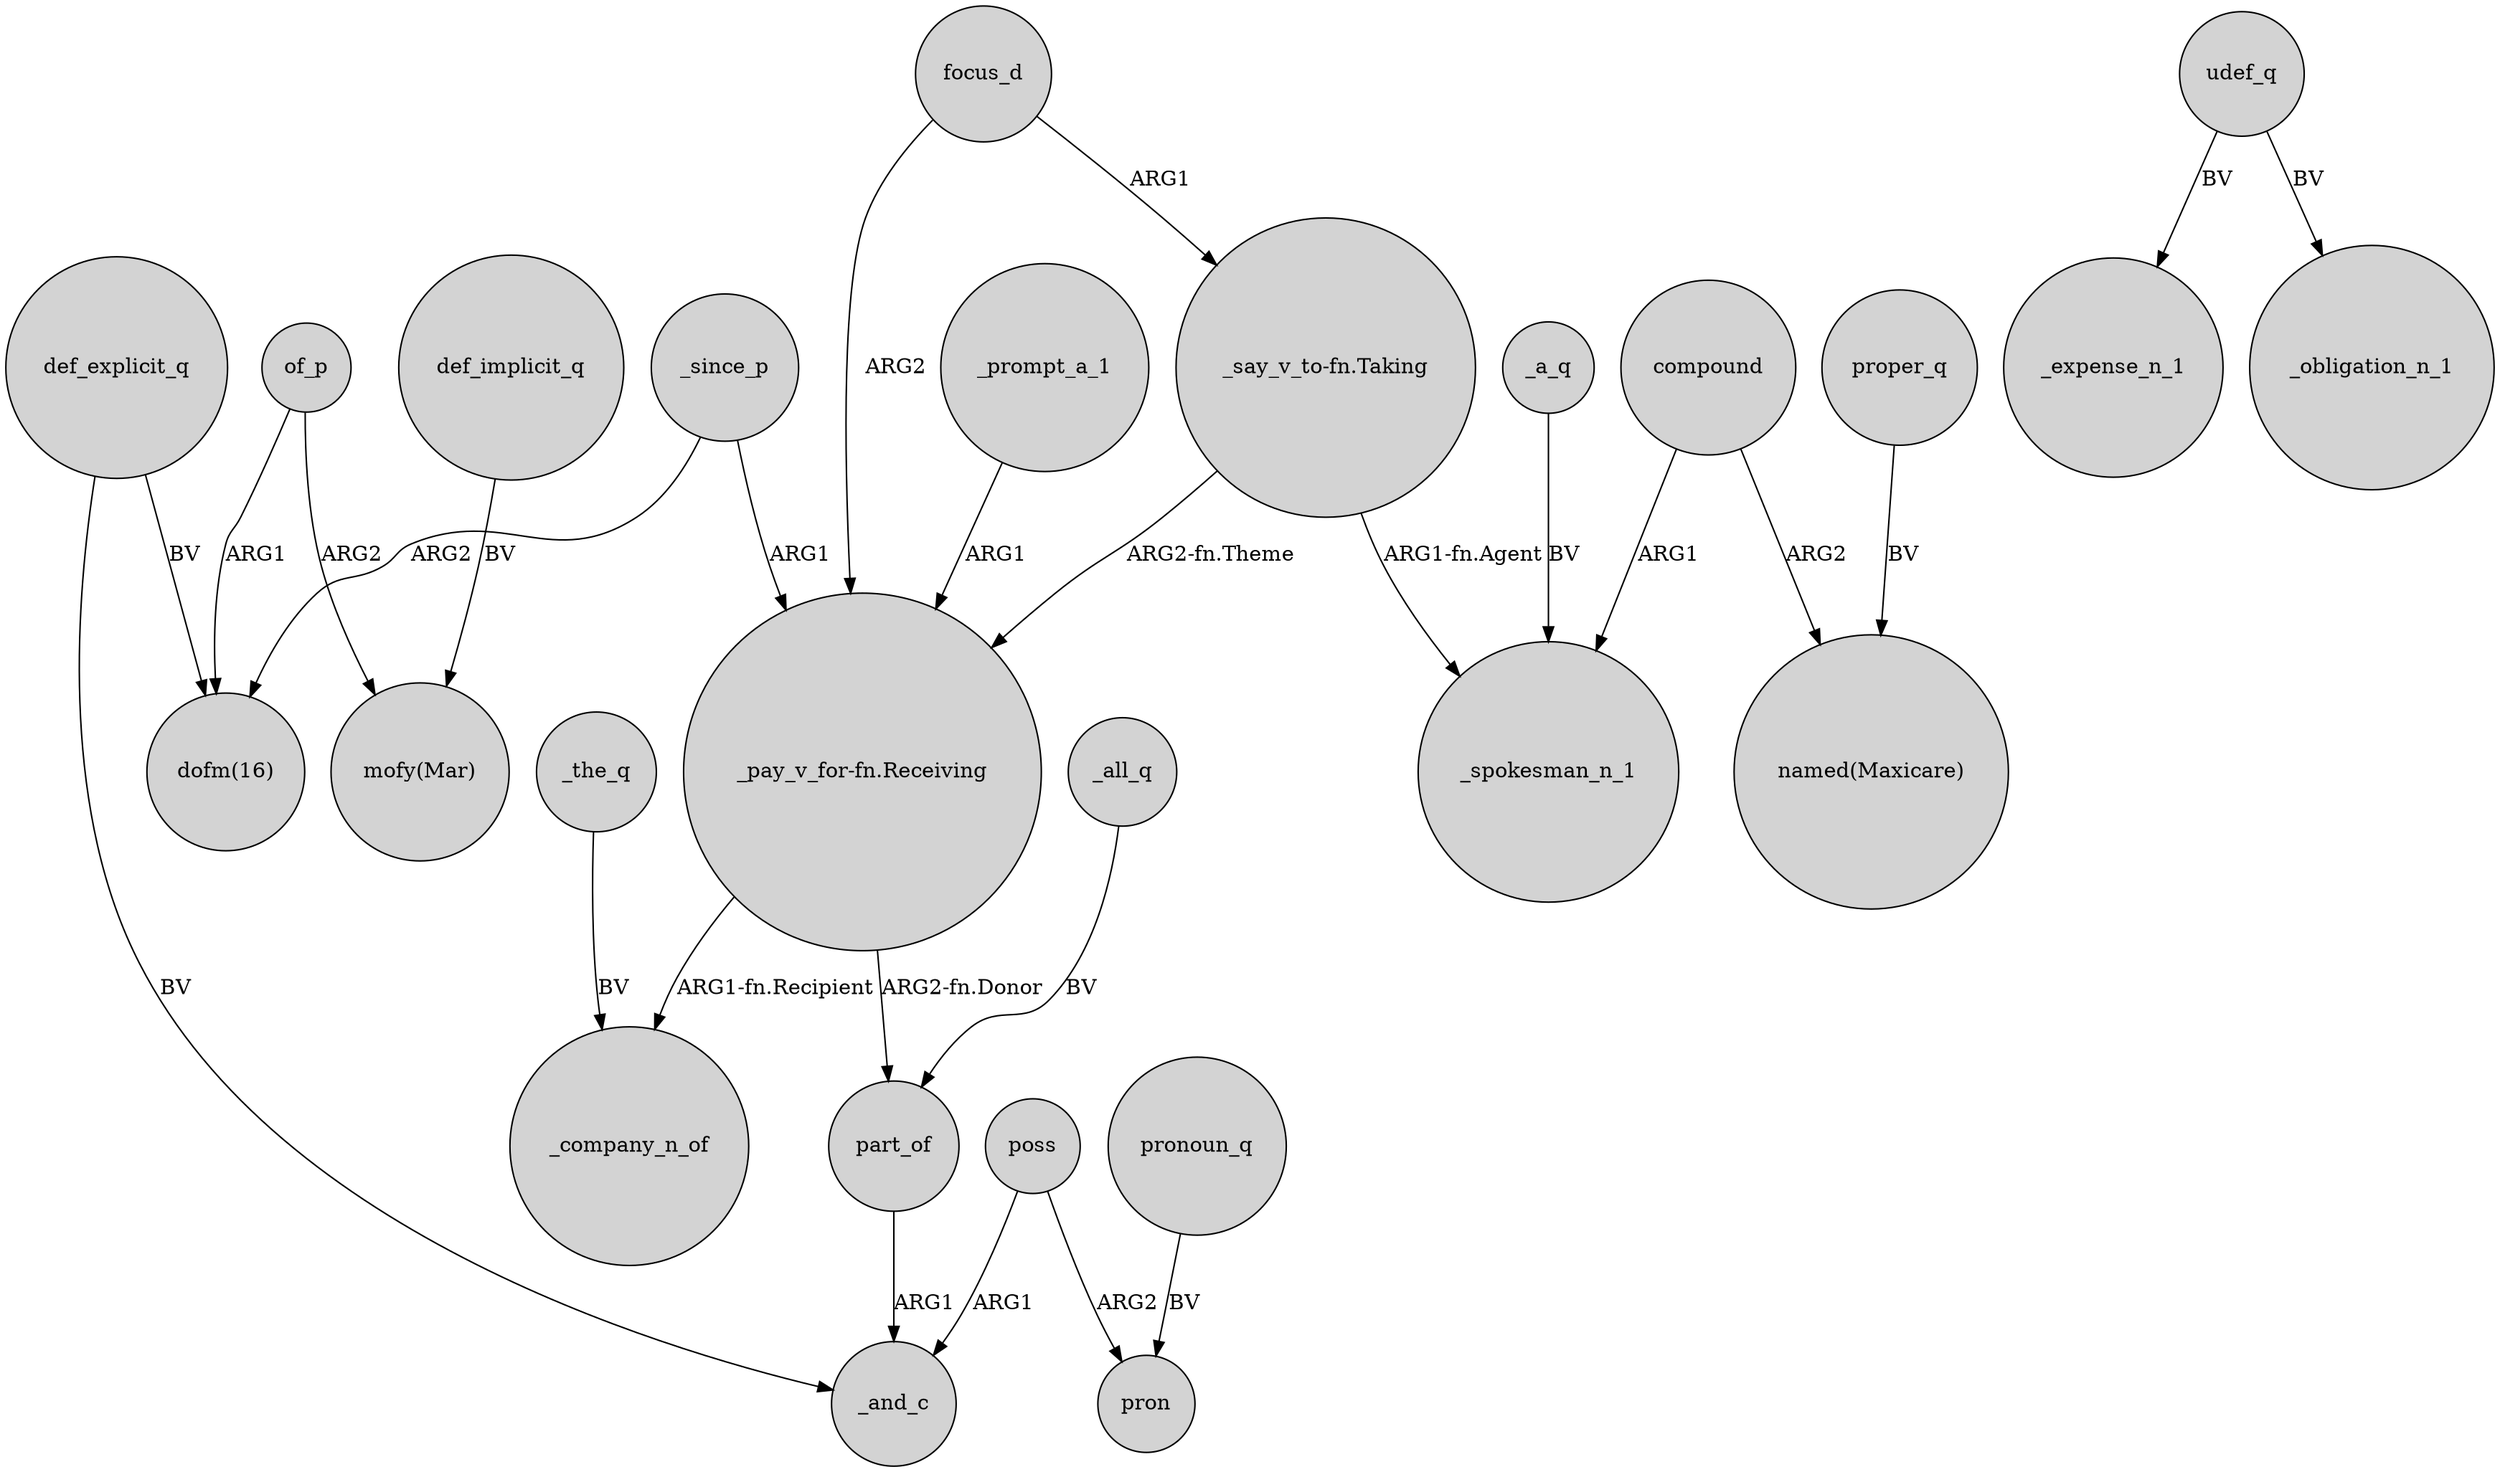 digraph {
	node [shape=circle style=filled]
	"_say_v_to-fn.Taking" -> "_pay_v_for-fn.Receiving" [label="ARG2-fn.Theme"]
	compound -> _spokesman_n_1 [label=ARG1]
	compound -> "named(Maxicare)" [label=ARG2]
	of_p -> "mofy(Mar)" [label=ARG2]
	def_implicit_q -> "mofy(Mar)" [label=BV]
	focus_d -> "_say_v_to-fn.Taking" [label=ARG1]
	focus_d -> "_pay_v_for-fn.Receiving" [label=ARG2]
	_prompt_a_1 -> "_pay_v_for-fn.Receiving" [label=ARG1]
	of_p -> "dofm(16)" [label=ARG1]
	"_pay_v_for-fn.Receiving" -> part_of [label="ARG2-fn.Donor"]
	"_say_v_to-fn.Taking" -> _spokesman_n_1 [label="ARG1-fn.Agent"]
	_all_q -> part_of [label=BV]
	"_pay_v_for-fn.Receiving" -> _company_n_of [label="ARG1-fn.Recipient"]
	pronoun_q -> pron [label=BV]
	def_explicit_q -> _and_c [label=BV]
	proper_q -> "named(Maxicare)" [label=BV]
	poss -> pron [label=ARG2]
	poss -> _and_c [label=ARG1]
	part_of -> _and_c [label=ARG1]
	def_explicit_q -> "dofm(16)" [label=BV]
	udef_q -> _expense_n_1 [label=BV]
	_since_p -> "dofm(16)" [label=ARG2]
	udef_q -> _obligation_n_1 [label=BV]
	_the_q -> _company_n_of [label=BV]
	_a_q -> _spokesman_n_1 [label=BV]
	_since_p -> "_pay_v_for-fn.Receiving" [label=ARG1]
}
